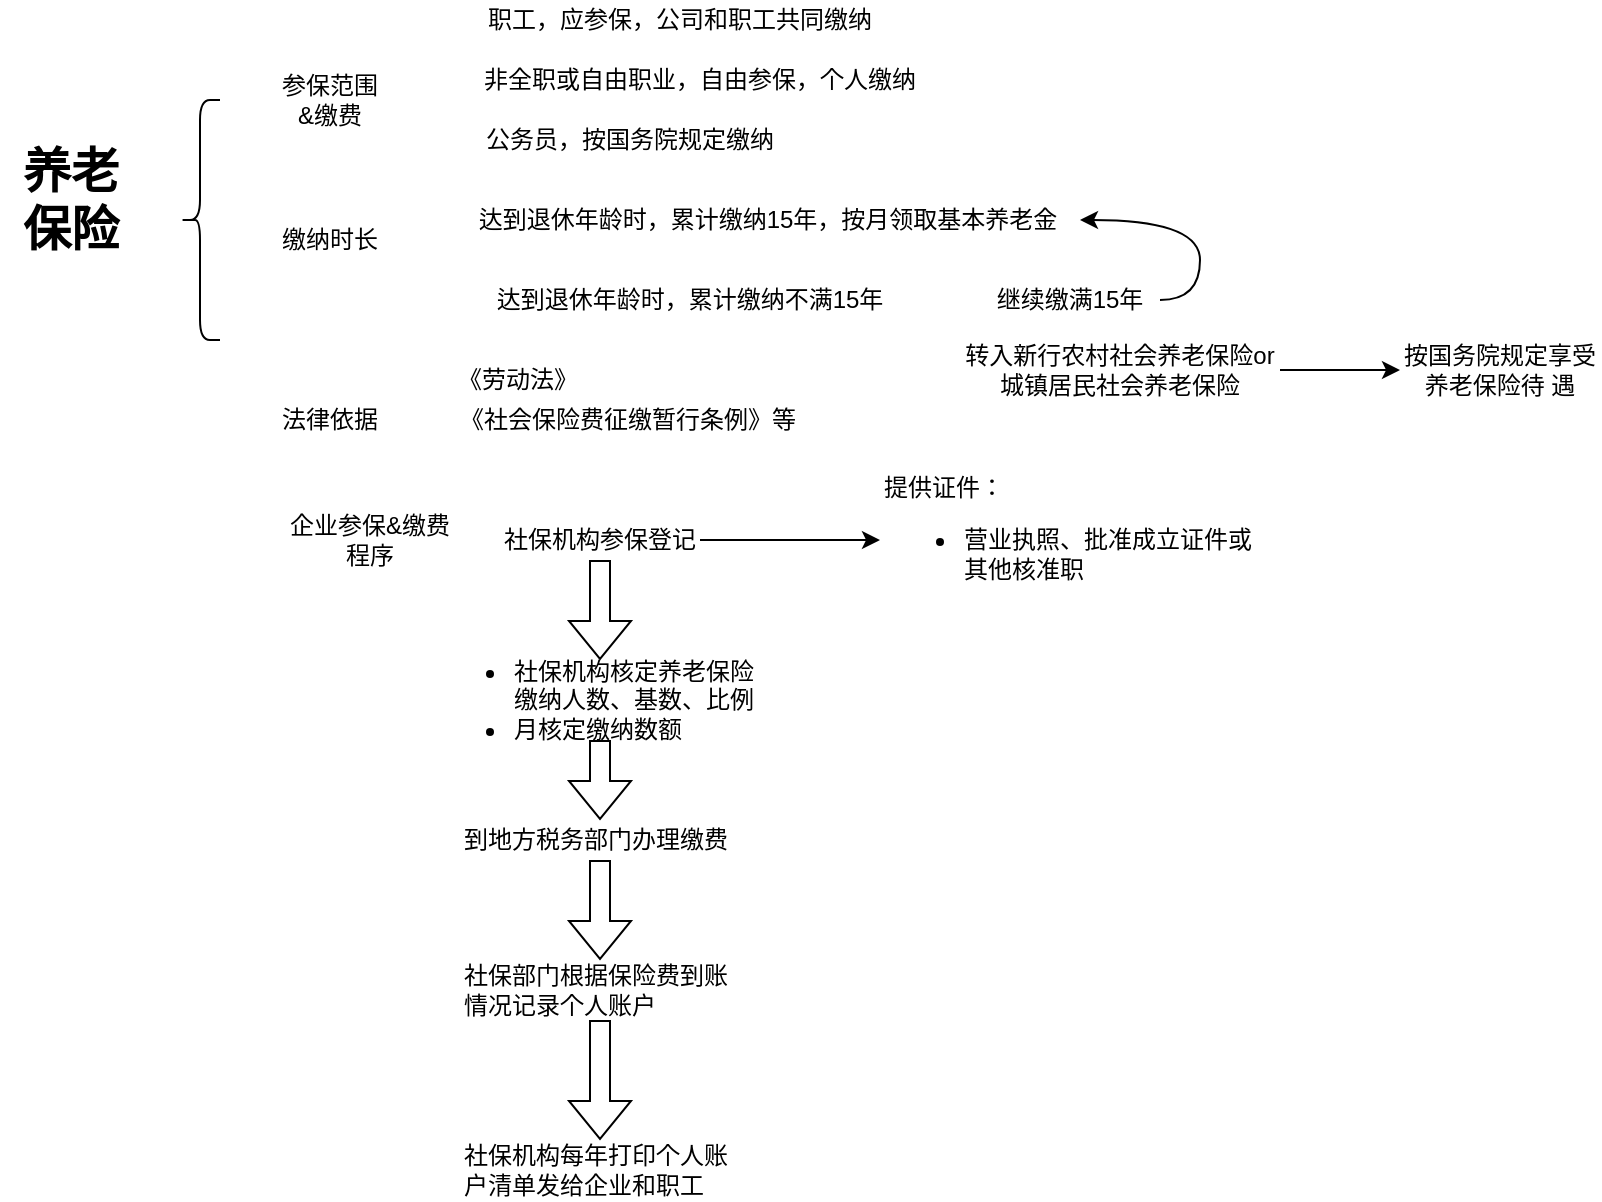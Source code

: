 <mxfile version="12.4.3" type="github" pages="1">
  <diagram id="XFLZumGhxRqdm-QpVZjw" name="第 1 页">
    <mxGraphModel dx="981" dy="515" grid="1" gridSize="10" guides="1" tooltips="1" connect="1" arrows="1" fold="1" page="1" pageScale="1" pageWidth="827" pageHeight="1169" math="0" shadow="0">
      <root>
        <mxCell id="0"/>
        <mxCell id="1" parent="0"/>
        <mxCell id="seUnBZEun3gRnmeXoh-8-1" value="养老&lt;br&gt;保险" style="text;strokeColor=none;fillColor=none;html=1;fontSize=24;fontStyle=1;verticalAlign=middle;align=center;" vertex="1" parent="1">
          <mxGeometry x="110" y="100" width="70" height="100" as="geometry"/>
        </mxCell>
        <mxCell id="seUnBZEun3gRnmeXoh-8-7" value="" style="shape=curlyBracket;whiteSpace=wrap;html=1;rounded=1;" vertex="1" parent="1">
          <mxGeometry x="200" y="100" width="20" height="120" as="geometry"/>
        </mxCell>
        <mxCell id="seUnBZEun3gRnmeXoh-8-8" value="参保范围&amp;amp;缴费" style="text;html=1;strokeColor=none;fillColor=none;align=center;verticalAlign=middle;whiteSpace=wrap;rounded=0;" vertex="1" parent="1">
          <mxGeometry x="250" y="90" width="50" height="20" as="geometry"/>
        </mxCell>
        <mxCell id="seUnBZEun3gRnmeXoh-8-23" value="&lt;span style=&quot;white-space: nowrap&quot;&gt;职工，应参保，公司和职工共同缴纳&lt;/span&gt;" style="text;html=1;strokeColor=none;fillColor=none;align=center;verticalAlign=middle;whiteSpace=wrap;rounded=0;" vertex="1" parent="1">
          <mxGeometry x="350" y="50" width="200" height="20" as="geometry"/>
        </mxCell>
        <mxCell id="seUnBZEun3gRnmeXoh-8-27" value="&lt;span style=&quot;white-space: nowrap&quot;&gt;非全职或自由职业，自由参保，个人缴纳&lt;/span&gt;" style="text;html=1;strokeColor=none;fillColor=none;align=center;verticalAlign=middle;whiteSpace=wrap;rounded=0;" vertex="1" parent="1">
          <mxGeometry x="350" y="80" width="220" height="20" as="geometry"/>
        </mxCell>
        <mxCell id="seUnBZEun3gRnmeXoh-8-28" value="&lt;span style=&quot;white-space: nowrap&quot;&gt;公务员，按国务院规定缴纳&lt;/span&gt;" style="text;html=1;strokeColor=none;fillColor=none;align=center;verticalAlign=middle;whiteSpace=wrap;rounded=0;" vertex="1" parent="1">
          <mxGeometry x="350" y="110" width="150" height="20" as="geometry"/>
        </mxCell>
        <mxCell id="seUnBZEun3gRnmeXoh-8-34" value="缴纳时长" style="text;html=1;strokeColor=none;fillColor=none;align=center;verticalAlign=middle;whiteSpace=wrap;rounded=0;" vertex="1" parent="1">
          <mxGeometry x="250" y="160" width="50" height="20" as="geometry"/>
        </mxCell>
        <mxCell id="seUnBZEun3gRnmeXoh-8-35" value="&lt;span style=&quot;white-space: nowrap&quot;&gt;达到退休年龄时，累计缴纳15年，按月领取基本养老金&lt;/span&gt;" style="text;html=1;strokeColor=none;fillColor=none;align=center;verticalAlign=middle;whiteSpace=wrap;rounded=0;" vertex="1" parent="1">
          <mxGeometry x="338.14" y="150" width="311.86" height="20" as="geometry"/>
        </mxCell>
        <mxCell id="seUnBZEun3gRnmeXoh-8-40" value="&lt;span style=&quot;white-space: nowrap&quot;&gt;达到退休年龄时，累计缴纳不满15年&lt;/span&gt;" style="text;html=1;strokeColor=none;fillColor=none;align=center;verticalAlign=middle;whiteSpace=wrap;rounded=0;" vertex="1" parent="1">
          <mxGeometry x="350" y="190" width="210" height="20" as="geometry"/>
        </mxCell>
        <mxCell id="seUnBZEun3gRnmeXoh-8-49" style="edgeStyle=orthogonalEdgeStyle;curved=1;rounded=0;orthogonalLoop=1;jettySize=auto;html=1;exitX=1;exitY=0.5;exitDx=0;exitDy=0;entryX=1;entryY=0.5;entryDx=0;entryDy=0;" edge="1" parent="1" source="seUnBZEun3gRnmeXoh-8-45" target="seUnBZEun3gRnmeXoh-8-35">
          <mxGeometry relative="1" as="geometry"/>
        </mxCell>
        <mxCell id="seUnBZEun3gRnmeXoh-8-45" value="继续缴满15年" style="text;html=1;strokeColor=none;fillColor=none;align=center;verticalAlign=middle;whiteSpace=wrap;rounded=0;" vertex="1" parent="1">
          <mxGeometry x="600" y="190" width="90" height="20" as="geometry"/>
        </mxCell>
        <mxCell id="seUnBZEun3gRnmeXoh-8-52" value="" style="edgeStyle=orthogonalEdgeStyle;curved=1;rounded=0;orthogonalLoop=1;jettySize=auto;html=1;" edge="1" parent="1" source="seUnBZEun3gRnmeXoh-8-50" target="seUnBZEun3gRnmeXoh-8-51">
          <mxGeometry relative="1" as="geometry"/>
        </mxCell>
        <mxCell id="seUnBZEun3gRnmeXoh-8-50" value="转入新行农村社会养老保险or城镇居民社会养老保险" style="text;html=1;strokeColor=none;fillColor=none;align=center;verticalAlign=middle;whiteSpace=wrap;rounded=0;" vertex="1" parent="1">
          <mxGeometry x="590" y="220" width="160" height="30" as="geometry"/>
        </mxCell>
        <mxCell id="seUnBZEun3gRnmeXoh-8-51" value="按国务院规定享受养老保险待 遇" style="text;html=1;strokeColor=none;fillColor=none;align=center;verticalAlign=middle;whiteSpace=wrap;rounded=0;" vertex="1" parent="1">
          <mxGeometry x="810" y="220" width="100" height="30" as="geometry"/>
        </mxCell>
        <mxCell id="seUnBZEun3gRnmeXoh-8-53" value="法律依据" style="text;html=1;strokeColor=none;fillColor=none;align=center;verticalAlign=middle;whiteSpace=wrap;rounded=0;" vertex="1" parent="1">
          <mxGeometry x="250" y="250" width="50" height="20" as="geometry"/>
        </mxCell>
        <mxCell id="seUnBZEun3gRnmeXoh-8-54" value="《劳动法》" style="text;html=1;strokeColor=none;fillColor=none;align=center;verticalAlign=middle;whiteSpace=wrap;rounded=0;" vertex="1" parent="1">
          <mxGeometry x="338.14" y="230" width="61.86" height="20" as="geometry"/>
        </mxCell>
        <mxCell id="seUnBZEun3gRnmeXoh-8-55" value="《社会保险费征缴暂行条例》等" style="text;html=1;strokeColor=none;fillColor=none;align=center;verticalAlign=middle;whiteSpace=wrap;rounded=0;" vertex="1" parent="1">
          <mxGeometry x="338.14" y="250" width="171.86" height="20" as="geometry"/>
        </mxCell>
        <mxCell id="seUnBZEun3gRnmeXoh-8-56" value="企业参保&amp;amp;缴费程序" style="text;html=1;strokeColor=none;fillColor=none;align=center;verticalAlign=middle;whiteSpace=wrap;rounded=0;" vertex="1" parent="1">
          <mxGeometry x="250" y="310" width="90" height="20" as="geometry"/>
        </mxCell>
        <mxCell id="seUnBZEun3gRnmeXoh-8-78" style="edgeStyle=orthogonalEdgeStyle;shape=flexArrow;curved=1;rounded=0;orthogonalLoop=1;jettySize=auto;html=1;exitX=0.5;exitY=1;exitDx=0;exitDy=0;entryX=0.5;entryY=0;entryDx=0;entryDy=0;" edge="1" parent="1" source="seUnBZEun3gRnmeXoh-8-57" target="seUnBZEun3gRnmeXoh-8-58">
          <mxGeometry relative="1" as="geometry"/>
        </mxCell>
        <mxCell id="seUnBZEun3gRnmeXoh-8-83" value="" style="edgeStyle=orthogonalEdgeStyle;curved=1;rounded=0;orthogonalLoop=1;jettySize=auto;html=1;" edge="1" parent="1" source="seUnBZEun3gRnmeXoh-8-57" target="seUnBZEun3gRnmeXoh-8-82">
          <mxGeometry relative="1" as="geometry"/>
        </mxCell>
        <mxCell id="seUnBZEun3gRnmeXoh-8-57" value="社保机构参保登记" style="text;html=1;strokeColor=none;fillColor=none;align=center;verticalAlign=middle;whiteSpace=wrap;rounded=0;" vertex="1" parent="1">
          <mxGeometry x="360" y="310" width="100" height="20" as="geometry"/>
        </mxCell>
        <mxCell id="seUnBZEun3gRnmeXoh-8-82" value="提供证件：&lt;br&gt;&lt;ul&gt;&lt;li&gt;营业执照、批准成立证件或其他核准职&lt;/li&gt;&lt;/ul&gt;" style="text;html=1;strokeColor=none;fillColor=none;align=left;verticalAlign=middle;whiteSpace=wrap;rounded=0;" vertex="1" parent="1">
          <mxGeometry x="550" y="270" width="190" height="100" as="geometry"/>
        </mxCell>
        <mxCell id="seUnBZEun3gRnmeXoh-8-79" style="edgeStyle=orthogonalEdgeStyle;shape=flexArrow;curved=1;rounded=0;orthogonalLoop=1;jettySize=auto;html=1;exitX=0.5;exitY=1;exitDx=0;exitDy=0;entryX=0.5;entryY=0;entryDx=0;entryDy=0;" edge="1" parent="1" source="seUnBZEun3gRnmeXoh-8-58" target="seUnBZEun3gRnmeXoh-8-62">
          <mxGeometry relative="1" as="geometry"/>
        </mxCell>
        <mxCell id="seUnBZEun3gRnmeXoh-8-58" value="&lt;ul&gt;&lt;li&gt;社保机构核定养老保险缴纳人数、基数、比例&lt;br&gt;&lt;/li&gt;&lt;li&gt;月核定缴纳数额&lt;br&gt;&lt;/li&gt;&lt;/ul&gt;" style="text;html=1;strokeColor=none;fillColor=none;align=left;verticalAlign=middle;whiteSpace=wrap;rounded=0;" vertex="1" parent="1">
          <mxGeometry x="325" y="380" width="170" height="40" as="geometry"/>
        </mxCell>
        <mxCell id="seUnBZEun3gRnmeXoh-8-80" style="edgeStyle=orthogonalEdgeStyle;shape=flexArrow;curved=1;rounded=0;orthogonalLoop=1;jettySize=auto;html=1;exitX=0.5;exitY=1;exitDx=0;exitDy=0;entryX=0.5;entryY=0;entryDx=0;entryDy=0;" edge="1" parent="1" source="seUnBZEun3gRnmeXoh-8-62" target="seUnBZEun3gRnmeXoh-8-64">
          <mxGeometry relative="1" as="geometry"/>
        </mxCell>
        <mxCell id="seUnBZEun3gRnmeXoh-8-62" value="&lt;span&gt;到地方税务部门办理缴费&lt;/span&gt;" style="text;html=1;strokeColor=none;fillColor=none;align=left;verticalAlign=middle;whiteSpace=wrap;rounded=0;" vertex="1" parent="1">
          <mxGeometry x="340" y="460" width="140" height="20" as="geometry"/>
        </mxCell>
        <mxCell id="seUnBZEun3gRnmeXoh-8-81" style="edgeStyle=orthogonalEdgeStyle;shape=flexArrow;curved=1;rounded=0;orthogonalLoop=1;jettySize=auto;html=1;exitX=0.5;exitY=1;exitDx=0;exitDy=0;entryX=0.5;entryY=0;entryDx=0;entryDy=0;" edge="1" parent="1" source="seUnBZEun3gRnmeXoh-8-64" target="seUnBZEun3gRnmeXoh-8-66">
          <mxGeometry relative="1" as="geometry"/>
        </mxCell>
        <mxCell id="seUnBZEun3gRnmeXoh-8-64" value="&lt;span&gt;社保部门根据保险费到账情况记录个人账户&lt;/span&gt;" style="text;html=1;strokeColor=none;fillColor=none;align=left;verticalAlign=middle;whiteSpace=wrap;rounded=0;" vertex="1" parent="1">
          <mxGeometry x="340" y="530" width="140" height="30" as="geometry"/>
        </mxCell>
        <mxCell id="seUnBZEun3gRnmeXoh-8-66" value="&lt;span&gt;社保机构每年打印个人账户清单发给企业和职工&lt;/span&gt;" style="text;html=1;strokeColor=none;fillColor=none;align=left;verticalAlign=middle;whiteSpace=wrap;rounded=0;" vertex="1" parent="1">
          <mxGeometry x="340" y="620" width="140" height="30" as="geometry"/>
        </mxCell>
      </root>
    </mxGraphModel>
  </diagram>
</mxfile>
